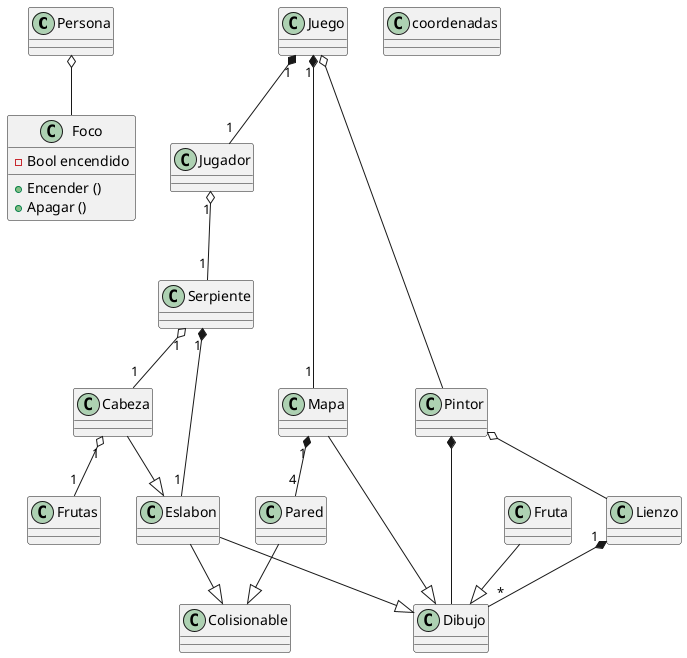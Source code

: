 @startuml diagrama
class Persona
class Foco{
    - Bool encendido
    + Encender ()
    + Apagar ()
}

class Juego

Class Mapa

Class Jugador

Class Serpiente

Class Eslabon 

Class Frutas

Class coordenadas

Class Cabeza

Class  Colisionable


Persona o-- Foco
Juego "1" *-- "1" Jugador
Juego "1" *-- "1" Mapa

Jugador "1" o-- "1" Serpiente
Serpiente "1" *-- "1" Eslabon
Serpiente "1" o-- "1" Cabeza
Cabeza --|> Eslabon
Cabeza "1" o-- "1" Frutas
Eslabon --|> Colisionable

Pared --|> Colisionable
Mapa "1" *-- "4" Pared

Class Lienzo
Class Dibujo
Class Pintor

Lienzo "1" *-- "*" Dibujo
Pintor *-- Dibujo
Pintor o-- Lienzo

Eslabon --|> Dibujo
Fruta --|> Dibujo
Mapa --|> Dibujo

Juego o-- Pintor

@enduml
